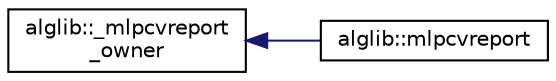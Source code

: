 digraph "Graphical Class Hierarchy"
{
  edge [fontname="Helvetica",fontsize="10",labelfontname="Helvetica",labelfontsize="10"];
  node [fontname="Helvetica",fontsize="10",shape=record];
  rankdir="LR";
  Node0 [label="alglib::_mlpcvreport\l_owner",height=0.2,width=0.4,color="black", fillcolor="white", style="filled",URL="$classalglib_1_1__mlpcvreport__owner.html"];
  Node0 -> Node1 [dir="back",color="midnightblue",fontsize="10",style="solid",fontname="Helvetica"];
  Node1 [label="alglib::mlpcvreport",height=0.2,width=0.4,color="black", fillcolor="white", style="filled",URL="$classalglib_1_1mlpcvreport.html"];
}
